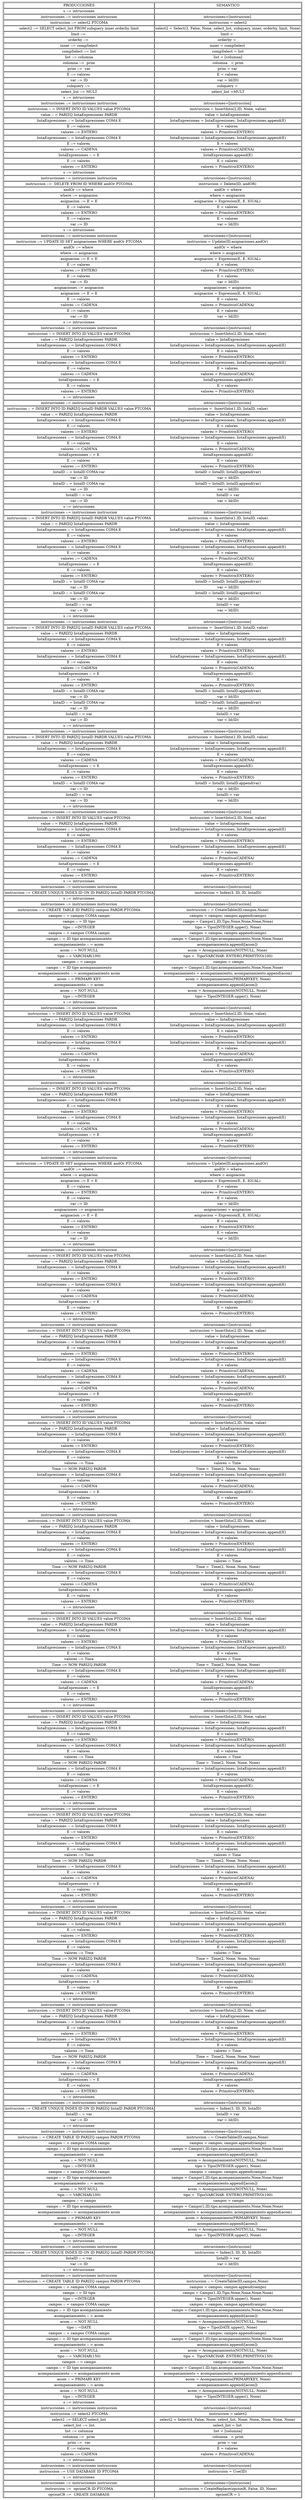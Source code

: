 digraph structs {
	node [shape=plaintext]
stack [label =  <<TABLE><TR>
<TD>PRODUCCIONES</TD>
<TD>SEMANTICO</TD>
</TR><TR>
<TD>s ::= intrucciones</TD>
<TD>. </TD>
</TR><TR>
<TD>instrucciones ::= instrucciones instruccion</TD>
<TD>intrucciones=[instruccion] </TD>
</TR><TR>
<TD>instruccion ::= select2 PTCOMA</TD>
<TD>instruccion = select2</TD>
</TR><TR>
<TD>select2 ::= SELECT select_list FROM subquery inner orderby limit</TD>
<TD>select2 = Select(3, False, None, select_list, subquery, inner, orderby, limit, None)</TD>
</TR><TR>
<TD>limit ::= </TD>
<TD>limit =  </TD>
</TR><TR>
<TD>orderby ::= </TD>
<TD>orderby =  </TD>
</TR><TR>
<TD>inner ::= compSelect</TD>
<TD>inner = compSelect </TD>
</TR><TR>
<TD>compSelect ::= list</TD>
<TD>compSelect = list</TD>
</TR><TR>
<TD>list ::= columna</TD>
<TD>list = [columna]</TD>
</TR><TR>
<TD>columna ::=  prim</TD>
<TD>columna   = prim</TD>
</TR><TR>
<TD>prim ::=  var</TD>
<TD>prim = var </TD>
</TR><TR>
<TD>E ::= valores </TD>
<TD>E = valores </TD>
</TR><TR>
<TD>var ::= ID</TD>
<TD>var = Id(ID)</TD>
</TR><TR>
<TD>subquery ::= </TD>
<TD>subquery = </TD>
</TR><TR>
<TD>select_list ::= MULT</TD>
<TD>select_list =MULT</TD>
</TR><TR>
<TD>s ::= intrucciones</TD>
<TD>. </TD>
</TR><TR>
<TD>instrucciones ::= instrucciones instruccion</TD>
<TD>intrucciones=[instruccion] </TD>
</TR><TR>
<TD>instruccion :: = INSERT INTO ID VALUES value PTCOMA</TD>
<TD>instruccion = InsertInto(2,ID, None, value)</TD>
</TR><TR>
<TD>value :: = PARIZQ listaExpresiones PARDR</TD>
<TD>value = listaExpresiones </TD>
</TR><TR>
<TD>listaExpresiones :: = listaExpresiones COMA E</TD>
<TD>listaExpresiones = listaExpresiones; listaExpresiones.append(E)</TD>
</TR><TR>
<TD>E ::= valores </TD>
<TD>E = valores </TD>
</TR><TR>
<TD>valores ::= ENTERO</TD>
<TD>valores = Primitivo(ENTERO) </TD>
</TR><TR>
<TD>listaExpresiones :: = listaExpresiones COMA E</TD>
<TD>listaExpresiones = listaExpresiones; listaExpresiones.append(E)</TD>
</TR><TR>
<TD>E ::= valores </TD>
<TD>E = valores </TD>
</TR><TR>
<TD>valores ::= CADENA</TD>
<TD>valores = Primitivo(CADENA) </TD>
</TR><TR>
<TD>listaExpresiones :: = E</TD>
<TD>listaExpresiones.append(E)</TD>
</TR><TR>
<TD>E ::= valores </TD>
<TD>E = valores </TD>
</TR><TR>
<TD>valores ::= ENTERO</TD>
<TD>valores = Primitivo(ENTERO) </TD>
</TR><TR>
<TD>s ::= intrucciones</TD>
<TD>. </TD>
</TR><TR>
<TD>instrucciones ::= instrucciones instruccion</TD>
<TD>intrucciones=[instruccion] </TD>
</TR><TR>
<TD>instruccion ::=  DELETE FROM ID WHERE andOr PTCOMA</TD>
<TD>instruccion = Delete(ID, andOR) </TD>
</TR><TR>
<TD>andOr ::= where </TD>
<TD>andOr = where</TD>
</TR><TR>
<TD>where ::= asignacion</TD>
<TD>where = asignacion </TD>
</TR><TR>
<TD>asignacion ::= E = E</TD>
<TD>asignacion = Expresion(E, E, IGUAL) </TD>
</TR><TR>
<TD>E ::= valores </TD>
<TD>E = valores </TD>
</TR><TR>
<TD>valores ::= ENTERO</TD>
<TD>valores = Primitivo(ENTERO) </TD>
</TR><TR>
<TD>E ::= valores </TD>
<TD>E = valores </TD>
</TR><TR>
<TD>var ::= ID</TD>
<TD>var = Id(ID)</TD>
</TR><TR>
<TD>s ::= intrucciones</TD>
<TD>. </TD>
</TR><TR>
<TD>instrucciones ::= instrucciones instruccion</TD>
<TD>intrucciones=[instruccion] </TD>
</TR><TR>
<TD>instruccion ::= UPDATE ID SET asignaciones WHERE andOr PTCOMA</TD>
<TD>instruccion = Update(ID,asignaciones,andOr) </TD>
</TR><TR>
<TD>andOr ::= where </TD>
<TD>andOr = where</TD>
</TR><TR>
<TD>where ::= asignacion</TD>
<TD>where = asignacion </TD>
</TR><TR>
<TD>asignacion ::= E = E</TD>
<TD>asignacion = Expresion(E, E, IGUAL) </TD>
</TR><TR>
<TD>E ::= valores </TD>
<TD>E = valores </TD>
</TR><TR>
<TD>valores ::= ENTERO</TD>
<TD>valores = Primitivo(ENTERO) </TD>
</TR><TR>
<TD>E ::= valores </TD>
<TD>E = valores </TD>
</TR><TR>
<TD>var ::= ID</TD>
<TD>var = Id(ID)</TD>
</TR><TR>
<TD>asignaciones ::= asignacion</TD>
<TD>asignaciones = asignacion </TD>
</TR><TR>
<TD>asignacion ::= E = E</TD>
<TD>asignacion = Expresion(E, E, IGUAL) </TD>
</TR><TR>
<TD>E ::= valores </TD>
<TD>E = valores </TD>
</TR><TR>
<TD>valores ::= CADENA</TD>
<TD>valores = Primitivo(CADENA) </TD>
</TR><TR>
<TD>E ::= valores </TD>
<TD>E = valores </TD>
</TR><TR>
<TD>var ::= ID</TD>
<TD>var = Id(ID)</TD>
</TR><TR>
<TD>s ::= intrucciones</TD>
<TD>. </TD>
</TR><TR>
<TD>instrucciones ::= instrucciones instruccion</TD>
<TD>intrucciones=[instruccion] </TD>
</TR><TR>
<TD>instruccion :: = INSERT INTO ID VALUES value PTCOMA</TD>
<TD>instruccion = InsertInto(2,ID, None, value)</TD>
</TR><TR>
<TD>value :: = PARIZQ listaExpresiones PARDR</TD>
<TD>value = listaExpresiones </TD>
</TR><TR>
<TD>listaExpresiones :: = listaExpresiones COMA E</TD>
<TD>listaExpresiones = listaExpresiones; listaExpresiones.append(E)</TD>
</TR><TR>
<TD>E ::= valores </TD>
<TD>E = valores </TD>
</TR><TR>
<TD>valores ::= ENTERO</TD>
<TD>valores = Primitivo(ENTERO) </TD>
</TR><TR>
<TD>listaExpresiones :: = listaExpresiones COMA E</TD>
<TD>listaExpresiones = listaExpresiones; listaExpresiones.append(E)</TD>
</TR><TR>
<TD>E ::= valores </TD>
<TD>E = valores </TD>
</TR><TR>
<TD>valores ::= CADENA</TD>
<TD>valores = Primitivo(CADENA) </TD>
</TR><TR>
<TD>listaExpresiones :: = E</TD>
<TD>listaExpresiones.append(E)</TD>
</TR><TR>
<TD>E ::= valores </TD>
<TD>E = valores </TD>
</TR><TR>
<TD>valores ::= ENTERO</TD>
<TD>valores = Primitivo(ENTERO) </TD>
</TR><TR>
<TD>s ::= intrucciones</TD>
<TD>. </TD>
</TR><TR>
<TD>instrucciones ::= instrucciones instruccion</TD>
<TD>intrucciones=[instruccion] </TD>
</TR><TR>
<TD>instruccion :: = INSERT INTO ID PARIZQ listaID PARDR VALUES value PTCOMA</TD>
<TD>instruccion =  InsertInto(1,ID, listaID, value)</TD>
</TR><TR>
<TD>value :: = PARIZQ listaExpresiones PARDR</TD>
<TD>value = listaExpresiones </TD>
</TR><TR>
<TD>listaExpresiones :: = listaExpresiones COMA E</TD>
<TD>listaExpresiones = listaExpresiones; listaExpresiones.append(E)</TD>
</TR><TR>
<TD>E ::= valores </TD>
<TD>E = valores </TD>
</TR><TR>
<TD>valores ::= ENTERO</TD>
<TD>valores = Primitivo(ENTERO) </TD>
</TR><TR>
<TD>listaExpresiones :: = listaExpresiones COMA E</TD>
<TD>listaExpresiones = listaExpresiones; listaExpresiones.append(E)</TD>
</TR><TR>
<TD>E ::= valores </TD>
<TD>E = valores </TD>
</TR><TR>
<TD>valores ::= CADENA</TD>
<TD>valores = Primitivo(CADENA) </TD>
</TR><TR>
<TD>listaExpresiones :: = E</TD>
<TD>listaExpresiones.append(E)</TD>
</TR><TR>
<TD>E ::= valores </TD>
<TD>E = valores </TD>
</TR><TR>
<TD>valores ::= ENTERO</TD>
<TD>valores = Primitivo(ENTERO) </TD>
</TR><TR>
<TD>listaID :: = listaID COMA var</TD>
<TD>listaID = listaID; listaID.append(var)</TD>
</TR><TR>
<TD>var ::= ID</TD>
<TD>var = Id(ID)</TD>
</TR><TR>
<TD>listaID :: = listaID COMA var</TD>
<TD>listaID = listaID; listaID.append(var)</TD>
</TR><TR>
<TD>var ::= ID</TD>
<TD>var = Id(ID)</TD>
</TR><TR>
<TD>listaID :: = var</TD>
<TD>listaID = var</TD>
</TR><TR>
<TD>var ::= ID</TD>
<TD>var = Id(ID)</TD>
</TR><TR>
<TD>s ::= intrucciones</TD>
<TD>. </TD>
</TR><TR>
<TD>instrucciones ::= instrucciones instruccion</TD>
<TD>intrucciones=[instruccion] </TD>
</TR><TR>
<TD>instruccion :: = INSERT INTO ID PARIZQ listaID PARDR VALUES value PTCOMA</TD>
<TD>instruccion =  InsertInto(1,ID, listaID, value)</TD>
</TR><TR>
<TD>value :: = PARIZQ listaExpresiones PARDR</TD>
<TD>value = listaExpresiones </TD>
</TR><TR>
<TD>listaExpresiones :: = listaExpresiones COMA E</TD>
<TD>listaExpresiones = listaExpresiones; listaExpresiones.append(E)</TD>
</TR><TR>
<TD>E ::= valores </TD>
<TD>E = valores </TD>
</TR><TR>
<TD>valores ::= ENTERO</TD>
<TD>valores = Primitivo(ENTERO) </TD>
</TR><TR>
<TD>listaExpresiones :: = listaExpresiones COMA E</TD>
<TD>listaExpresiones = listaExpresiones; listaExpresiones.append(E)</TD>
</TR><TR>
<TD>E ::= valores </TD>
<TD>E = valores </TD>
</TR><TR>
<TD>valores ::= CADENA</TD>
<TD>valores = Primitivo(CADENA) </TD>
</TR><TR>
<TD>listaExpresiones :: = E</TD>
<TD>listaExpresiones.append(E)</TD>
</TR><TR>
<TD>E ::= valores </TD>
<TD>E = valores </TD>
</TR><TR>
<TD>valores ::= ENTERO</TD>
<TD>valores = Primitivo(ENTERO) </TD>
</TR><TR>
<TD>listaID :: = listaID COMA var</TD>
<TD>listaID = listaID; listaID.append(var)</TD>
</TR><TR>
<TD>var ::= ID</TD>
<TD>var = Id(ID)</TD>
</TR><TR>
<TD>listaID :: = listaID COMA var</TD>
<TD>listaID = listaID; listaID.append(var)</TD>
</TR><TR>
<TD>var ::= ID</TD>
<TD>var = Id(ID)</TD>
</TR><TR>
<TD>listaID :: = var</TD>
<TD>listaID = var</TD>
</TR><TR>
<TD>var ::= ID</TD>
<TD>var = Id(ID)</TD>
</TR><TR>
<TD>s ::= intrucciones</TD>
<TD>. </TD>
</TR><TR>
<TD>instrucciones ::= instrucciones instruccion</TD>
<TD>intrucciones=[instruccion] </TD>
</TR><TR>
<TD>instruccion :: = INSERT INTO ID PARIZQ listaID PARDR VALUES value PTCOMA</TD>
<TD>instruccion =  InsertInto(1,ID, listaID, value)</TD>
</TR><TR>
<TD>value :: = PARIZQ listaExpresiones PARDR</TD>
<TD>value = listaExpresiones </TD>
</TR><TR>
<TD>listaExpresiones :: = listaExpresiones COMA E</TD>
<TD>listaExpresiones = listaExpresiones; listaExpresiones.append(E)</TD>
</TR><TR>
<TD>E ::= valores </TD>
<TD>E = valores </TD>
</TR><TR>
<TD>valores ::= ENTERO</TD>
<TD>valores = Primitivo(ENTERO) </TD>
</TR><TR>
<TD>listaExpresiones :: = listaExpresiones COMA E</TD>
<TD>listaExpresiones = listaExpresiones; listaExpresiones.append(E)</TD>
</TR><TR>
<TD>E ::= valores </TD>
<TD>E = valores </TD>
</TR><TR>
<TD>valores ::= CADENA</TD>
<TD>valores = Primitivo(CADENA) </TD>
</TR><TR>
<TD>listaExpresiones :: = E</TD>
<TD>listaExpresiones.append(E)</TD>
</TR><TR>
<TD>E ::= valores </TD>
<TD>E = valores </TD>
</TR><TR>
<TD>valores ::= ENTERO</TD>
<TD>valores = Primitivo(ENTERO) </TD>
</TR><TR>
<TD>listaID :: = listaID COMA var</TD>
<TD>listaID = listaID; listaID.append(var)</TD>
</TR><TR>
<TD>var ::= ID</TD>
<TD>var = Id(ID)</TD>
</TR><TR>
<TD>listaID :: = listaID COMA var</TD>
<TD>listaID = listaID; listaID.append(var)</TD>
</TR><TR>
<TD>var ::= ID</TD>
<TD>var = Id(ID)</TD>
</TR><TR>
<TD>listaID :: = var</TD>
<TD>listaID = var</TD>
</TR><TR>
<TD>var ::= ID</TD>
<TD>var = Id(ID)</TD>
</TR><TR>
<TD>s ::= intrucciones</TD>
<TD>. </TD>
</TR><TR>
<TD>instrucciones ::= instrucciones instruccion</TD>
<TD>intrucciones=[instruccion] </TD>
</TR><TR>
<TD>instruccion :: = INSERT INTO ID PARIZQ listaID PARDR VALUES value PTCOMA</TD>
<TD>instruccion =  InsertInto(1,ID, listaID, value)</TD>
</TR><TR>
<TD>value :: = PARIZQ listaExpresiones PARDR</TD>
<TD>value = listaExpresiones </TD>
</TR><TR>
<TD>listaExpresiones :: = listaExpresiones COMA E</TD>
<TD>listaExpresiones = listaExpresiones; listaExpresiones.append(E)</TD>
</TR><TR>
<TD>E ::= valores </TD>
<TD>E = valores </TD>
</TR><TR>
<TD>valores ::= CADENA</TD>
<TD>valores = Primitivo(CADENA) </TD>
</TR><TR>
<TD>listaExpresiones :: = E</TD>
<TD>listaExpresiones.append(E)</TD>
</TR><TR>
<TD>E ::= valores </TD>
<TD>E = valores </TD>
</TR><TR>
<TD>valores ::= ENTERO</TD>
<TD>valores = Primitivo(ENTERO) </TD>
</TR><TR>
<TD>listaID :: = listaID COMA var</TD>
<TD>listaID = listaID; listaID.append(var)</TD>
</TR><TR>
<TD>var ::= ID</TD>
<TD>var = Id(ID)</TD>
</TR><TR>
<TD>listaID :: = var</TD>
<TD>listaID = var</TD>
</TR><TR>
<TD>var ::= ID</TD>
<TD>var = Id(ID)</TD>
</TR><TR>
<TD>s ::= intrucciones</TD>
<TD>. </TD>
</TR><TR>
<TD>instrucciones ::= instrucciones instruccion</TD>
<TD>intrucciones=[instruccion] </TD>
</TR><TR>
<TD>instruccion :: = INSERT INTO ID VALUES value PTCOMA</TD>
<TD>instruccion = InsertInto(2,ID, None, value)</TD>
</TR><TR>
<TD>value :: = PARIZQ listaExpresiones PARDR</TD>
<TD>value = listaExpresiones </TD>
</TR><TR>
<TD>listaExpresiones :: = listaExpresiones COMA E</TD>
<TD>listaExpresiones = listaExpresiones; listaExpresiones.append(E)</TD>
</TR><TR>
<TD>E ::= valores </TD>
<TD>E = valores </TD>
</TR><TR>
<TD>valores ::= ENTERO</TD>
<TD>valores = Primitivo(ENTERO) </TD>
</TR><TR>
<TD>listaExpresiones :: = listaExpresiones COMA E</TD>
<TD>listaExpresiones = listaExpresiones; listaExpresiones.append(E)</TD>
</TR><TR>
<TD>E ::= valores </TD>
<TD>E = valores </TD>
</TR><TR>
<TD>valores ::= CADENA</TD>
<TD>valores = Primitivo(CADENA) </TD>
</TR><TR>
<TD>listaExpresiones :: = E</TD>
<TD>listaExpresiones.append(E)</TD>
</TR><TR>
<TD>E ::= valores </TD>
<TD>E = valores </TD>
</TR><TR>
<TD>valores ::= ENTERO</TD>
<TD>valores = Primitivo(ENTERO) </TD>
</TR><TR>
<TD>s ::= intrucciones</TD>
<TD>. </TD>
</TR><TR>
<TD>instrucciones ::= instrucciones instruccion</TD>
<TD>intrucciones=[instruccion] </TD>
</TR><TR>
<TD>instruccion ::= CREATE UNIQUE INDEX ID ON ID PARIZQ listaID PARDR PTCOMA</TD>
<TD>instruccion = Index(3, ID, ID, listaID)</TD>
</TR><TR>
<TD>s ::= intrucciones</TD>
<TD>. </TD>
</TR><TR>
<TD>instrucciones ::= instrucciones instruccion</TD>
<TD>intrucciones=[instruccion] </TD>
</TR><TR>
<TD>instruccion :: = CREATE TABLE ID PARIZQ campos PARDR PTCOMA</TD>
<TD>instruccion :: = CreateTable(ID,campos,None) </TD>
</TR><TR>
<TD>campos :: = campos COMA campo</TD>
<TD>campos = campos; campos.append(campo)</TD>
</TR><TR>
<TD>campo :: = ID tipo</TD>
<TD>campo = Campo(1,ID,Tipo,None,None,None,None)</TD>
</TR><TR>
<TD>tipo :: =INTEGER</TD>
<TD>tipo = Tipo(INTEGER.upper(), None)</TD>
</TR><TR>
<TD>campos :: = campos COMA campo</TD>
<TD>campos = campos; campos.append(campo)</TD>
</TR><TR>
<TD>campo :: = ID tipo acompaniamiento</TD>
<TD>campo = Campo(1,ID,tipo,acompaniamiento,None,None,None) </TD>
</TR><TR>
<TD>acompaniamiento :: = acom</TD>
<TD>acompaniamiento.append([acom]) </TD>
</TR><TR>
<TD>acom :: = NOT NULL</TD>
<TD>acom = Acompaniamiento(NOTNULL, None) </TD>
</TR><TR>
<TD>tipo :: = VARCHAR(100)</TD>
<TD>tipo =  Tipo(VARCHAR- ENTERO,PRIMITIVO(100)</TD>
</TR><TR>
<TD>campos :: = campo</TD>
<TD> campos = campo</TD>
</TR><TR>
<TD>campo :: = ID tipo acompaniamiento</TD>
<TD>campo = Campo(1,ID,tipo,acompaniamiento,None,None,None) </TD>
</TR><TR>
<TD>acompaniamiento :: = acompaniamiento acom</TD>
<TD> acompaniamiento = acompaniamiento; acompaniamiento.append(acom) </TD>
</TR><TR>
<TD>acom :: = PRIMARY KEY</TD>
<TD>acom = Acompaniamiento(PRIMARYKEY, None)</TD>
</TR><TR>
<TD>acompaniamiento :: = acom</TD>
<TD>acompaniamiento.append([acom]) </TD>
</TR><TR>
<TD>acom :: = NOT NULL</TD>
<TD>acom = Acompaniamiento(NOTNULL, None) </TD>
</TR><TR>
<TD>tipo :: =INTEGER</TD>
<TD>tipo = Tipo(INTEGER.upper(), None)</TD>
</TR><TR>
<TD>s ::= intrucciones</TD>
<TD>. </TD>
</TR><TR>
<TD>instrucciones ::= instrucciones instruccion</TD>
<TD>intrucciones=[instruccion] </TD>
</TR><TR>
<TD>instruccion :: = INSERT INTO ID VALUES value PTCOMA</TD>
<TD>instruccion = InsertInto(2,ID, None, value)</TD>
</TR><TR>
<TD>value :: = PARIZQ listaExpresiones PARDR</TD>
<TD>value = listaExpresiones </TD>
</TR><TR>
<TD>listaExpresiones :: = listaExpresiones COMA E</TD>
<TD>listaExpresiones = listaExpresiones; listaExpresiones.append(E)</TD>
</TR><TR>
<TD>E ::= valores </TD>
<TD>E = valores </TD>
</TR><TR>
<TD>valores ::= ENTERO</TD>
<TD>valores = Primitivo(ENTERO) </TD>
</TR><TR>
<TD>listaExpresiones :: = listaExpresiones COMA E</TD>
<TD>listaExpresiones = listaExpresiones; listaExpresiones.append(E)</TD>
</TR><TR>
<TD>E ::= valores </TD>
<TD>E = valores </TD>
</TR><TR>
<TD>valores ::= CADENA</TD>
<TD>valores = Primitivo(CADENA) </TD>
</TR><TR>
<TD>listaExpresiones :: = E</TD>
<TD>listaExpresiones.append(E)</TD>
</TR><TR>
<TD>E ::= valores </TD>
<TD>E = valores </TD>
</TR><TR>
<TD>valores ::= ENTERO</TD>
<TD>valores = Primitivo(ENTERO) </TD>
</TR><TR>
<TD>s ::= intrucciones</TD>
<TD>. </TD>
</TR><TR>
<TD>instrucciones ::= instrucciones instruccion</TD>
<TD>intrucciones=[instruccion] </TD>
</TR><TR>
<TD>instruccion :: = INSERT INTO ID VALUES value PTCOMA</TD>
<TD>instruccion = InsertInto(2,ID, None, value)</TD>
</TR><TR>
<TD>value :: = PARIZQ listaExpresiones PARDR</TD>
<TD>value = listaExpresiones </TD>
</TR><TR>
<TD>listaExpresiones :: = listaExpresiones COMA E</TD>
<TD>listaExpresiones = listaExpresiones; listaExpresiones.append(E)</TD>
</TR><TR>
<TD>E ::= valores </TD>
<TD>E = valores </TD>
</TR><TR>
<TD>valores ::= ENTERO</TD>
<TD>valores = Primitivo(ENTERO) </TD>
</TR><TR>
<TD>listaExpresiones :: = listaExpresiones COMA E</TD>
<TD>listaExpresiones = listaExpresiones; listaExpresiones.append(E)</TD>
</TR><TR>
<TD>E ::= valores </TD>
<TD>E = valores </TD>
</TR><TR>
<TD>valores ::= CADENA</TD>
<TD>valores = Primitivo(CADENA) </TD>
</TR><TR>
<TD>listaExpresiones :: = E</TD>
<TD>listaExpresiones.append(E)</TD>
</TR><TR>
<TD>E ::= valores </TD>
<TD>E = valores </TD>
</TR><TR>
<TD>valores ::= ENTERO</TD>
<TD>valores = Primitivo(ENTERO) </TD>
</TR><TR>
<TD>s ::= intrucciones</TD>
<TD>. </TD>
</TR><TR>
<TD>instrucciones ::= instrucciones instruccion</TD>
<TD>intrucciones=[instruccion] </TD>
</TR><TR>
<TD>instruccion ::= UPDATE ID SET asignaciones WHERE andOr PTCOMA</TD>
<TD>instruccion = Update(ID,asignaciones,andOr) </TD>
</TR><TR>
<TD>andOr ::= where </TD>
<TD>andOr = where</TD>
</TR><TR>
<TD>where ::= asignacion</TD>
<TD>where = asignacion </TD>
</TR><TR>
<TD>asignacion ::= E = E</TD>
<TD>asignacion = Expresion(E, E, IGUAL) </TD>
</TR><TR>
<TD>E ::= valores </TD>
<TD>E = valores </TD>
</TR><TR>
<TD>valores ::= ENTERO</TD>
<TD>valores = Primitivo(ENTERO) </TD>
</TR><TR>
<TD>E ::= valores </TD>
<TD>E = valores </TD>
</TR><TR>
<TD>var ::= ID</TD>
<TD>var = Id(ID)</TD>
</TR><TR>
<TD>asignaciones ::= asignacion</TD>
<TD>asignaciones = asignacion </TD>
</TR><TR>
<TD>asignacion ::= E = E</TD>
<TD>asignacion = Expresion(E, E, IGUAL) </TD>
</TR><TR>
<TD>E ::= valores </TD>
<TD>E = valores </TD>
</TR><TR>
<TD>valores ::= ENTERO</TD>
<TD>valores = Primitivo(ENTERO) </TD>
</TR><TR>
<TD>E ::= valores </TD>
<TD>E = valores </TD>
</TR><TR>
<TD>var ::= ID</TD>
<TD>var = Id(ID)</TD>
</TR><TR>
<TD>s ::= intrucciones</TD>
<TD>. </TD>
</TR><TR>
<TD>instrucciones ::= instrucciones instruccion</TD>
<TD>intrucciones=[instruccion] </TD>
</TR><TR>
<TD>instruccion :: = INSERT INTO ID VALUES value PTCOMA</TD>
<TD>instruccion = InsertInto(2,ID, None, value)</TD>
</TR><TR>
<TD>value :: = PARIZQ listaExpresiones PARDR</TD>
<TD>value = listaExpresiones </TD>
</TR><TR>
<TD>listaExpresiones :: = listaExpresiones COMA E</TD>
<TD>listaExpresiones = listaExpresiones; listaExpresiones.append(E)</TD>
</TR><TR>
<TD>E ::= valores </TD>
<TD>E = valores </TD>
</TR><TR>
<TD>valores ::= ENTERO</TD>
<TD>valores = Primitivo(ENTERO) </TD>
</TR><TR>
<TD>listaExpresiones :: = listaExpresiones COMA E</TD>
<TD>listaExpresiones = listaExpresiones; listaExpresiones.append(E)</TD>
</TR><TR>
<TD>E ::= valores </TD>
<TD>E = valores </TD>
</TR><TR>
<TD>valores ::= CADENA</TD>
<TD>valores = Primitivo(CADENA) </TD>
</TR><TR>
<TD>listaExpresiones :: = E</TD>
<TD>listaExpresiones.append(E)</TD>
</TR><TR>
<TD>E ::= valores </TD>
<TD>E = valores </TD>
</TR><TR>
<TD>valores ::= ENTERO</TD>
<TD>valores = Primitivo(ENTERO) </TD>
</TR><TR>
<TD>s ::= intrucciones</TD>
<TD>. </TD>
</TR><TR>
<TD>instrucciones ::= instrucciones instruccion</TD>
<TD>intrucciones=[instruccion] </TD>
</TR><TR>
<TD>instruccion :: = INSERT INTO ID VALUES value PTCOMA</TD>
<TD>instruccion = InsertInto(2,ID, None, value)</TD>
</TR><TR>
<TD>value :: = PARIZQ listaExpresiones PARDR</TD>
<TD>value = listaExpresiones </TD>
</TR><TR>
<TD>listaExpresiones :: = listaExpresiones COMA E</TD>
<TD>listaExpresiones = listaExpresiones; listaExpresiones.append(E)</TD>
</TR><TR>
<TD>E ::= valores </TD>
<TD>E = valores </TD>
</TR><TR>
<TD>valores ::= ENTERO</TD>
<TD>valores = Primitivo(ENTERO) </TD>
</TR><TR>
<TD>listaExpresiones :: = listaExpresiones COMA E</TD>
<TD>listaExpresiones = listaExpresiones; listaExpresiones.append(E)</TD>
</TR><TR>
<TD>E ::= valores </TD>
<TD>E = valores </TD>
</TR><TR>
<TD>valores ::= CADENA</TD>
<TD>valores = Primitivo(CADENA) </TD>
</TR><TR>
<TD>listaExpresiones :: = listaExpresiones COMA E</TD>
<TD>listaExpresiones = listaExpresiones; listaExpresiones.append(E)</TD>
</TR><TR>
<TD>E ::= valores </TD>
<TD>E = valores </TD>
</TR><TR>
<TD>valores ::= CADENA</TD>
<TD>valores = Primitivo(CADENA) </TD>
</TR><TR>
<TD>listaExpresiones :: = E</TD>
<TD>listaExpresiones.append(E)</TD>
</TR><TR>
<TD>E ::= valores </TD>
<TD>E = valores </TD>
</TR><TR>
<TD>valores ::= ENTERO</TD>
<TD>valores = Primitivo(ENTERO) </TD>
</TR><TR>
<TD>s ::= intrucciones</TD>
<TD>. </TD>
</TR><TR>
<TD>instrucciones ::= instrucciones instruccion</TD>
<TD>intrucciones=[instruccion] </TD>
</TR><TR>
<TD>instruccion :: = INSERT INTO ID VALUES value PTCOMA</TD>
<TD>instruccion = InsertInto(2,ID, None, value)</TD>
</TR><TR>
<TD>value :: = PARIZQ listaExpresiones PARDR</TD>
<TD>value = listaExpresiones </TD>
</TR><TR>
<TD>listaExpresiones :: = listaExpresiones COMA E</TD>
<TD>listaExpresiones = listaExpresiones; listaExpresiones.append(E)</TD>
</TR><TR>
<TD>E ::= valores </TD>
<TD>E = valores </TD>
</TR><TR>
<TD>valores ::= ENTERO</TD>
<TD>valores = Primitivo(ENTERO) </TD>
</TR><TR>
<TD>listaExpresiones :: = listaExpresiones COMA E</TD>
<TD>listaExpresiones = listaExpresiones; listaExpresiones.append(E)</TD>
</TR><TR>
<TD>E ::= valores </TD>
<TD>E = valores </TD>
</TR><TR>
<TD>valores ::= Time</TD>
<TD>valores = Time </TD>
</TR><TR>
<TD>Time ::= NOW PARIZQ PARDR</TD>
<TD>Time =  Time(2, None, None, None)</TD>
</TR><TR>
<TD>listaExpresiones :: = listaExpresiones COMA E</TD>
<TD>listaExpresiones = listaExpresiones; listaExpresiones.append(E)</TD>
</TR><TR>
<TD>E ::= valores </TD>
<TD>E = valores </TD>
</TR><TR>
<TD>valores ::= CADENA</TD>
<TD>valores = Primitivo(CADENA) </TD>
</TR><TR>
<TD>listaExpresiones :: = E</TD>
<TD>listaExpresiones.append(E)</TD>
</TR><TR>
<TD>E ::= valores </TD>
<TD>E = valores </TD>
</TR><TR>
<TD>valores ::= ENTERO</TD>
<TD>valores = Primitivo(ENTERO) </TD>
</TR><TR>
<TD>s ::= intrucciones</TD>
<TD>. </TD>
</TR><TR>
<TD>instrucciones ::= instrucciones instruccion</TD>
<TD>intrucciones=[instruccion] </TD>
</TR><TR>
<TD>instruccion :: = INSERT INTO ID VALUES value PTCOMA</TD>
<TD>instruccion = InsertInto(2,ID, None, value)</TD>
</TR><TR>
<TD>value :: = PARIZQ listaExpresiones PARDR</TD>
<TD>value = listaExpresiones </TD>
</TR><TR>
<TD>listaExpresiones :: = listaExpresiones COMA E</TD>
<TD>listaExpresiones = listaExpresiones; listaExpresiones.append(E)</TD>
</TR><TR>
<TD>E ::= valores </TD>
<TD>E = valores </TD>
</TR><TR>
<TD>valores ::= ENTERO</TD>
<TD>valores = Primitivo(ENTERO) </TD>
</TR><TR>
<TD>listaExpresiones :: = listaExpresiones COMA E</TD>
<TD>listaExpresiones = listaExpresiones; listaExpresiones.append(E)</TD>
</TR><TR>
<TD>E ::= valores </TD>
<TD>E = valores </TD>
</TR><TR>
<TD>valores ::= Time</TD>
<TD>valores = Time </TD>
</TR><TR>
<TD>Time ::= NOW PARIZQ PARDR</TD>
<TD>Time =  Time(2, None, None, None)</TD>
</TR><TR>
<TD>listaExpresiones :: = listaExpresiones COMA E</TD>
<TD>listaExpresiones = listaExpresiones; listaExpresiones.append(E)</TD>
</TR><TR>
<TD>E ::= valores </TD>
<TD>E = valores </TD>
</TR><TR>
<TD>valores ::= CADENA</TD>
<TD>valores = Primitivo(CADENA) </TD>
</TR><TR>
<TD>listaExpresiones :: = E</TD>
<TD>listaExpresiones.append(E)</TD>
</TR><TR>
<TD>E ::= valores </TD>
<TD>E = valores </TD>
</TR><TR>
<TD>valores ::= ENTERO</TD>
<TD>valores = Primitivo(ENTERO) </TD>
</TR><TR>
<TD>s ::= intrucciones</TD>
<TD>. </TD>
</TR><TR>
<TD>instrucciones ::= instrucciones instruccion</TD>
<TD>intrucciones=[instruccion] </TD>
</TR><TR>
<TD>instruccion :: = INSERT INTO ID VALUES value PTCOMA</TD>
<TD>instruccion = InsertInto(2,ID, None, value)</TD>
</TR><TR>
<TD>value :: = PARIZQ listaExpresiones PARDR</TD>
<TD>value = listaExpresiones </TD>
</TR><TR>
<TD>listaExpresiones :: = listaExpresiones COMA E</TD>
<TD>listaExpresiones = listaExpresiones; listaExpresiones.append(E)</TD>
</TR><TR>
<TD>E ::= valores </TD>
<TD>E = valores </TD>
</TR><TR>
<TD>valores ::= ENTERO</TD>
<TD>valores = Primitivo(ENTERO) </TD>
</TR><TR>
<TD>listaExpresiones :: = listaExpresiones COMA E</TD>
<TD>listaExpresiones = listaExpresiones; listaExpresiones.append(E)</TD>
</TR><TR>
<TD>E ::= valores </TD>
<TD>E = valores </TD>
</TR><TR>
<TD>valores ::= Time</TD>
<TD>valores = Time </TD>
</TR><TR>
<TD>Time ::= NOW PARIZQ PARDR</TD>
<TD>Time =  Time(2, None, None, None)</TD>
</TR><TR>
<TD>listaExpresiones :: = listaExpresiones COMA E</TD>
<TD>listaExpresiones = listaExpresiones; listaExpresiones.append(E)</TD>
</TR><TR>
<TD>E ::= valores </TD>
<TD>E = valores </TD>
</TR><TR>
<TD>valores ::= CADENA</TD>
<TD>valores = Primitivo(CADENA) </TD>
</TR><TR>
<TD>listaExpresiones :: = E</TD>
<TD>listaExpresiones.append(E)</TD>
</TR><TR>
<TD>E ::= valores </TD>
<TD>E = valores </TD>
</TR><TR>
<TD>valores ::= ENTERO</TD>
<TD>valores = Primitivo(ENTERO) </TD>
</TR><TR>
<TD>s ::= intrucciones</TD>
<TD>. </TD>
</TR><TR>
<TD>instrucciones ::= instrucciones instruccion</TD>
<TD>intrucciones=[instruccion] </TD>
</TR><TR>
<TD>instruccion :: = INSERT INTO ID VALUES value PTCOMA</TD>
<TD>instruccion = InsertInto(2,ID, None, value)</TD>
</TR><TR>
<TD>value :: = PARIZQ listaExpresiones PARDR</TD>
<TD>value = listaExpresiones </TD>
</TR><TR>
<TD>listaExpresiones :: = listaExpresiones COMA E</TD>
<TD>listaExpresiones = listaExpresiones; listaExpresiones.append(E)</TD>
</TR><TR>
<TD>E ::= valores </TD>
<TD>E = valores </TD>
</TR><TR>
<TD>valores ::= ENTERO</TD>
<TD>valores = Primitivo(ENTERO) </TD>
</TR><TR>
<TD>listaExpresiones :: = listaExpresiones COMA E</TD>
<TD>listaExpresiones = listaExpresiones; listaExpresiones.append(E)</TD>
</TR><TR>
<TD>E ::= valores </TD>
<TD>E = valores </TD>
</TR><TR>
<TD>valores ::= Time</TD>
<TD>valores = Time </TD>
</TR><TR>
<TD>Time ::= NOW PARIZQ PARDR</TD>
<TD>Time =  Time(2, None, None, None)</TD>
</TR><TR>
<TD>listaExpresiones :: = listaExpresiones COMA E</TD>
<TD>listaExpresiones = listaExpresiones; listaExpresiones.append(E)</TD>
</TR><TR>
<TD>E ::= valores </TD>
<TD>E = valores </TD>
</TR><TR>
<TD>valores ::= CADENA</TD>
<TD>valores = Primitivo(CADENA) </TD>
</TR><TR>
<TD>listaExpresiones :: = E</TD>
<TD>listaExpresiones.append(E)</TD>
</TR><TR>
<TD>E ::= valores </TD>
<TD>E = valores </TD>
</TR><TR>
<TD>valores ::= ENTERO</TD>
<TD>valores = Primitivo(ENTERO) </TD>
</TR><TR>
<TD>s ::= intrucciones</TD>
<TD>. </TD>
</TR><TR>
<TD>instrucciones ::= instrucciones instruccion</TD>
<TD>intrucciones=[instruccion] </TD>
</TR><TR>
<TD>instruccion :: = INSERT INTO ID VALUES value PTCOMA</TD>
<TD>instruccion = InsertInto(2,ID, None, value)</TD>
</TR><TR>
<TD>value :: = PARIZQ listaExpresiones PARDR</TD>
<TD>value = listaExpresiones </TD>
</TR><TR>
<TD>listaExpresiones :: = listaExpresiones COMA E</TD>
<TD>listaExpresiones = listaExpresiones; listaExpresiones.append(E)</TD>
</TR><TR>
<TD>E ::= valores </TD>
<TD>E = valores </TD>
</TR><TR>
<TD>valores ::= ENTERO</TD>
<TD>valores = Primitivo(ENTERO) </TD>
</TR><TR>
<TD>listaExpresiones :: = listaExpresiones COMA E</TD>
<TD>listaExpresiones = listaExpresiones; listaExpresiones.append(E)</TD>
</TR><TR>
<TD>E ::= valores </TD>
<TD>E = valores </TD>
</TR><TR>
<TD>valores ::= Time</TD>
<TD>valores = Time </TD>
</TR><TR>
<TD>Time ::= NOW PARIZQ PARDR</TD>
<TD>Time =  Time(2, None, None, None)</TD>
</TR><TR>
<TD>listaExpresiones :: = listaExpresiones COMA E</TD>
<TD>listaExpresiones = listaExpresiones; listaExpresiones.append(E)</TD>
</TR><TR>
<TD>E ::= valores </TD>
<TD>E = valores </TD>
</TR><TR>
<TD>valores ::= CADENA</TD>
<TD>valores = Primitivo(CADENA) </TD>
</TR><TR>
<TD>listaExpresiones :: = E</TD>
<TD>listaExpresiones.append(E)</TD>
</TR><TR>
<TD>E ::= valores </TD>
<TD>E = valores </TD>
</TR><TR>
<TD>valores ::= ENTERO</TD>
<TD>valores = Primitivo(ENTERO) </TD>
</TR><TR>
<TD>s ::= intrucciones</TD>
<TD>. </TD>
</TR><TR>
<TD>instrucciones ::= instrucciones instruccion</TD>
<TD>intrucciones=[instruccion] </TD>
</TR><TR>
<TD>instruccion :: = INSERT INTO ID VALUES value PTCOMA</TD>
<TD>instruccion = InsertInto(2,ID, None, value)</TD>
</TR><TR>
<TD>value :: = PARIZQ listaExpresiones PARDR</TD>
<TD>value = listaExpresiones </TD>
</TR><TR>
<TD>listaExpresiones :: = listaExpresiones COMA E</TD>
<TD>listaExpresiones = listaExpresiones; listaExpresiones.append(E)</TD>
</TR><TR>
<TD>E ::= valores </TD>
<TD>E = valores </TD>
</TR><TR>
<TD>valores ::= ENTERO</TD>
<TD>valores = Primitivo(ENTERO) </TD>
</TR><TR>
<TD>listaExpresiones :: = listaExpresiones COMA E</TD>
<TD>listaExpresiones = listaExpresiones; listaExpresiones.append(E)</TD>
</TR><TR>
<TD>E ::= valores </TD>
<TD>E = valores </TD>
</TR><TR>
<TD>valores ::= Time</TD>
<TD>valores = Time </TD>
</TR><TR>
<TD>Time ::= NOW PARIZQ PARDR</TD>
<TD>Time =  Time(2, None, None, None)</TD>
</TR><TR>
<TD>listaExpresiones :: = listaExpresiones COMA E</TD>
<TD>listaExpresiones = listaExpresiones; listaExpresiones.append(E)</TD>
</TR><TR>
<TD>E ::= valores </TD>
<TD>E = valores </TD>
</TR><TR>
<TD>valores ::= CADENA</TD>
<TD>valores = Primitivo(CADENA) </TD>
</TR><TR>
<TD>listaExpresiones :: = E</TD>
<TD>listaExpresiones.append(E)</TD>
</TR><TR>
<TD>E ::= valores </TD>
<TD>E = valores </TD>
</TR><TR>
<TD>valores ::= ENTERO</TD>
<TD>valores = Primitivo(ENTERO) </TD>
</TR><TR>
<TD>s ::= intrucciones</TD>
<TD>. </TD>
</TR><TR>
<TD>instrucciones ::= instrucciones instruccion</TD>
<TD>intrucciones=[instruccion] </TD>
</TR><TR>
<TD>instruccion :: = INSERT INTO ID VALUES value PTCOMA</TD>
<TD>instruccion = InsertInto(2,ID, None, value)</TD>
</TR><TR>
<TD>value :: = PARIZQ listaExpresiones PARDR</TD>
<TD>value = listaExpresiones </TD>
</TR><TR>
<TD>listaExpresiones :: = listaExpresiones COMA E</TD>
<TD>listaExpresiones = listaExpresiones; listaExpresiones.append(E)</TD>
</TR><TR>
<TD>E ::= valores </TD>
<TD>E = valores </TD>
</TR><TR>
<TD>valores ::= ENTERO</TD>
<TD>valores = Primitivo(ENTERO) </TD>
</TR><TR>
<TD>listaExpresiones :: = listaExpresiones COMA E</TD>
<TD>listaExpresiones = listaExpresiones; listaExpresiones.append(E)</TD>
</TR><TR>
<TD>E ::= valores </TD>
<TD>E = valores </TD>
</TR><TR>
<TD>valores ::= Time</TD>
<TD>valores = Time </TD>
</TR><TR>
<TD>Time ::= NOW PARIZQ PARDR</TD>
<TD>Time =  Time(2, None, None, None)</TD>
</TR><TR>
<TD>listaExpresiones :: = listaExpresiones COMA E</TD>
<TD>listaExpresiones = listaExpresiones; listaExpresiones.append(E)</TD>
</TR><TR>
<TD>E ::= valores </TD>
<TD>E = valores </TD>
</TR><TR>
<TD>valores ::= CADENA</TD>
<TD>valores = Primitivo(CADENA) </TD>
</TR><TR>
<TD>listaExpresiones :: = E</TD>
<TD>listaExpresiones.append(E)</TD>
</TR><TR>
<TD>E ::= valores </TD>
<TD>E = valores </TD>
</TR><TR>
<TD>valores ::= ENTERO</TD>
<TD>valores = Primitivo(ENTERO) </TD>
</TR><TR>
<TD>s ::= intrucciones</TD>
<TD>. </TD>
</TR><TR>
<TD>instrucciones ::= instrucciones instruccion</TD>
<TD>intrucciones=[instruccion] </TD>
</TR><TR>
<TD>instruccion ::= CREATE UNIQUE INDEX ID ON ID PARIZQ listaID PARDR PTCOMA</TD>
<TD>instruccion = Index(3, ID, ID, listaID)</TD>
</TR><TR>
<TD>listaID :: = var</TD>
<TD>listaID = var</TD>
</TR><TR>
<TD>var ::= ID</TD>
<TD>var = Id(ID)</TD>
</TR><TR>
<TD>s ::= intrucciones</TD>
<TD>. </TD>
</TR><TR>
<TD>instrucciones ::= instrucciones instruccion</TD>
<TD>intrucciones=[instruccion] </TD>
</TR><TR>
<TD>instruccion :: = CREATE TABLE ID PARIZQ campos PARDR PTCOMA</TD>
<TD>instruccion :: = CreateTable(ID,campos,None) </TD>
</TR><TR>
<TD>campos :: = campos COMA campo</TD>
<TD>campos = campos; campos.append(campo)</TD>
</TR><TR>
<TD>campo :: = ID tipo acompaniamiento</TD>
<TD>campo = Campo(1,ID,tipo,acompaniamiento,None,None,None) </TD>
</TR><TR>
<TD>acompaniamiento :: = acom</TD>
<TD>acompaniamiento.append([acom]) </TD>
</TR><TR>
<TD>acom :: = NOT NULL</TD>
<TD>acom = Acompaniamiento(NOTNULL, None) </TD>
</TR><TR>
<TD>tipo :: =INTEGER</TD>
<TD>tipo = Tipo(INTEGER.upper(), None)</TD>
</TR><TR>
<TD>campos :: = campos COMA campo</TD>
<TD>campos = campos; campos.append(campo)</TD>
</TR><TR>
<TD>campo :: = ID tipo acompaniamiento</TD>
<TD>campo = Campo(1,ID,tipo,acompaniamiento,None,None,None) </TD>
</TR><TR>
<TD>acompaniamiento :: = acom</TD>
<TD>acompaniamiento.append([acom]) </TD>
</TR><TR>
<TD>acom :: = NOT NULL</TD>
<TD>acom = Acompaniamiento(NOTNULL, None) </TD>
</TR><TR>
<TD>tipo :: = VARCHAR(100)</TD>
<TD>tipo =  Tipo(VARCHAR- ENTERO,PRIMITIVO(100)</TD>
</TR><TR>
<TD>campos :: = campo</TD>
<TD> campos = campo</TD>
</TR><TR>
<TD>campo :: = ID tipo acompaniamiento</TD>
<TD>campo = Campo(1,ID,tipo,acompaniamiento,None,None,None) </TD>
</TR><TR>
<TD>acompaniamiento :: = acompaniamiento acom</TD>
<TD> acompaniamiento = acompaniamiento; acompaniamiento.append(acom) </TD>
</TR><TR>
<TD>acom :: = PRIMARY KEY</TD>
<TD>acom = Acompaniamiento(PRIMARYKEY, None)</TD>
</TR><TR>
<TD>acompaniamiento :: = acom</TD>
<TD>acompaniamiento.append([acom]) </TD>
</TR><TR>
<TD>acom :: = NOT NULL</TD>
<TD>acom = Acompaniamiento(NOTNULL, None) </TD>
</TR><TR>
<TD>tipo :: =INTEGER</TD>
<TD>tipo = Tipo(INTEGER.upper(), None)</TD>
</TR><TR>
<TD>s ::= intrucciones</TD>
<TD>. </TD>
</TR><TR>
<TD>instrucciones ::= instrucciones instruccion</TD>
<TD>intrucciones=[instruccion] </TD>
</TR><TR>
<TD>instruccion ::= CREATE UNIQUE INDEX ID ON ID PARIZQ listaID PARDR PTCOMA</TD>
<TD>instruccion = Index(3, ID, ID, listaID)</TD>
</TR><TR>
<TD>listaID :: = var</TD>
<TD>listaID = var</TD>
</TR><TR>
<TD>var ::= ID</TD>
<TD>var = Id(ID)</TD>
</TR><TR>
<TD>s ::= intrucciones</TD>
<TD>. </TD>
</TR><TR>
<TD>instrucciones ::= instrucciones instruccion</TD>
<TD>intrucciones=[instruccion] </TD>
</TR><TR>
<TD>instruccion :: = CREATE TABLE ID PARIZQ campos PARDR PTCOMA</TD>
<TD>instruccion :: = CreateTable(ID,campos,None) </TD>
</TR><TR>
<TD>campos :: = campos COMA campo</TD>
<TD>campos = campos; campos.append(campo)</TD>
</TR><TR>
<TD>campo :: = ID tipo</TD>
<TD>campo = Campo(1,ID,Tipo,None,None,None,None)</TD>
</TR><TR>
<TD>tipo :: =INTEGER</TD>
<TD>tipo = Tipo(INTEGER.upper(), None)</TD>
</TR><TR>
<TD>campos :: = campos COMA campo</TD>
<TD>campos = campos; campos.append(campo)</TD>
</TR><TR>
<TD>campo :: = ID tipo acompaniamiento</TD>
<TD>campo = Campo(1,ID,tipo,acompaniamiento,None,None,None) </TD>
</TR><TR>
<TD>acompaniamiento :: = acom</TD>
<TD>acompaniamiento.append([acom]) </TD>
</TR><TR>
<TD>acom :: = NOT NULL</TD>
<TD>acom = Acompaniamiento(NOTNULL, None) </TD>
</TR><TR>
<TD>tipo :: =DATE</TD>
<TD>tipo = Tipo(DATE.upper(), None)</TD>
</TR><TR>
<TD>campos :: = campos COMA campo</TD>
<TD>campos = campos; campos.append(campo)</TD>
</TR><TR>
<TD>campo :: = ID tipo acompaniamiento</TD>
<TD>campo = Campo(1,ID,tipo,acompaniamiento,None,None,None) </TD>
</TR><TR>
<TD>acompaniamiento :: = acom</TD>
<TD>acompaniamiento.append([acom]) </TD>
</TR><TR>
<TD>acom :: = NOT NULL</TD>
<TD>acom = Acompaniamiento(NOTNULL, None) </TD>
</TR><TR>
<TD>tipo :: = VARCHAR(150)</TD>
<TD>tipo =  Tipo(VARCHAR- ENTERO,PRIMITIVO(150)</TD>
</TR><TR>
<TD>campos :: = campo</TD>
<TD> campos = campo</TD>
</TR><TR>
<TD>campo :: = ID tipo acompaniamiento</TD>
<TD>campo = Campo(1,ID,tipo,acompaniamiento,None,None,None) </TD>
</TR><TR>
<TD>acompaniamiento :: = acompaniamiento acom</TD>
<TD> acompaniamiento = acompaniamiento; acompaniamiento.append(acom) </TD>
</TR><TR>
<TD>acom :: = PRIMARY KEY</TD>
<TD>acom = Acompaniamiento(PRIMARYKEY, None)</TD>
</TR><TR>
<TD>acompaniamiento :: = acom</TD>
<TD>acompaniamiento.append([acom]) </TD>
</TR><TR>
<TD>acom :: = NOT NULL</TD>
<TD>acom = Acompaniamiento(NOTNULL, None) </TD>
</TR><TR>
<TD>tipo :: =INTEGER</TD>
<TD>tipo = Tipo(INTEGER.upper(), None)</TD>
</TR><TR>
<TD>s ::= intrucciones</TD>
<TD>. </TD>
</TR><TR>
<TD>instrucciones ::= instrucciones instruccion</TD>
<TD>intrucciones=[instruccion] </TD>
</TR><TR>
<TD>instruccion ::= select2 PTCOMA</TD>
<TD>instruccion = select2</TD>
</TR><TR>
<TD>select2 ::= SELECT select_list</TD>
<TD>select2 = Select(4, False, None, select_list, None, None, None, None, None) </TD>
</TR><TR>
<TD>select_list ::= list</TD>
<TD>select_list = list </TD>
</TR><TR>
<TD>list ::= columna</TD>
<TD>list = [columna]</TD>
</TR><TR>
<TD>columna ::=  prim</TD>
<TD>columna   = prim</TD>
</TR><TR>
<TD>prim ::=  var</TD>
<TD>prim = var </TD>
</TR><TR>
<TD>E ::= valores </TD>
<TD>E = valores </TD>
</TR><TR>
<TD>valores ::= CADENA</TD>
<TD>valores = Primitivo(CADENA) </TD>
</TR><TR>
<TD>s ::= intrucciones</TD>
<TD>. </TD>
</TR><TR>
<TD>instrucciones ::= instrucciones instruccion</TD>
<TD>intrucciones=[instruccion] </TD>
</TR><TR>
<TD>instruccion ::= USE DATABASE ID PTCOMA</TD>
<TD>instruccion = Use(ID) </TD>
</TR><TR>
<TD>s ::= intrucciones</TD>
<TD>. </TD>
</TR><TR>
<TD>instrucciones ::= instrucciones instruccion</TD>
<TD>intrucciones=[instruccion] </TD>
</TR><TR>
<TD>instruccion ::=  opcionCR ID PTCOMA</TD>
<TD>instruccion = CreateReplace(opcionR, False, ID, None)</TD>
</TR><TR>
<TD>opcionCR ::=  CREATE DATABASE</TD>
<TD>opcionCR = 1</TD>
</TR></TABLE>>, ];
}

